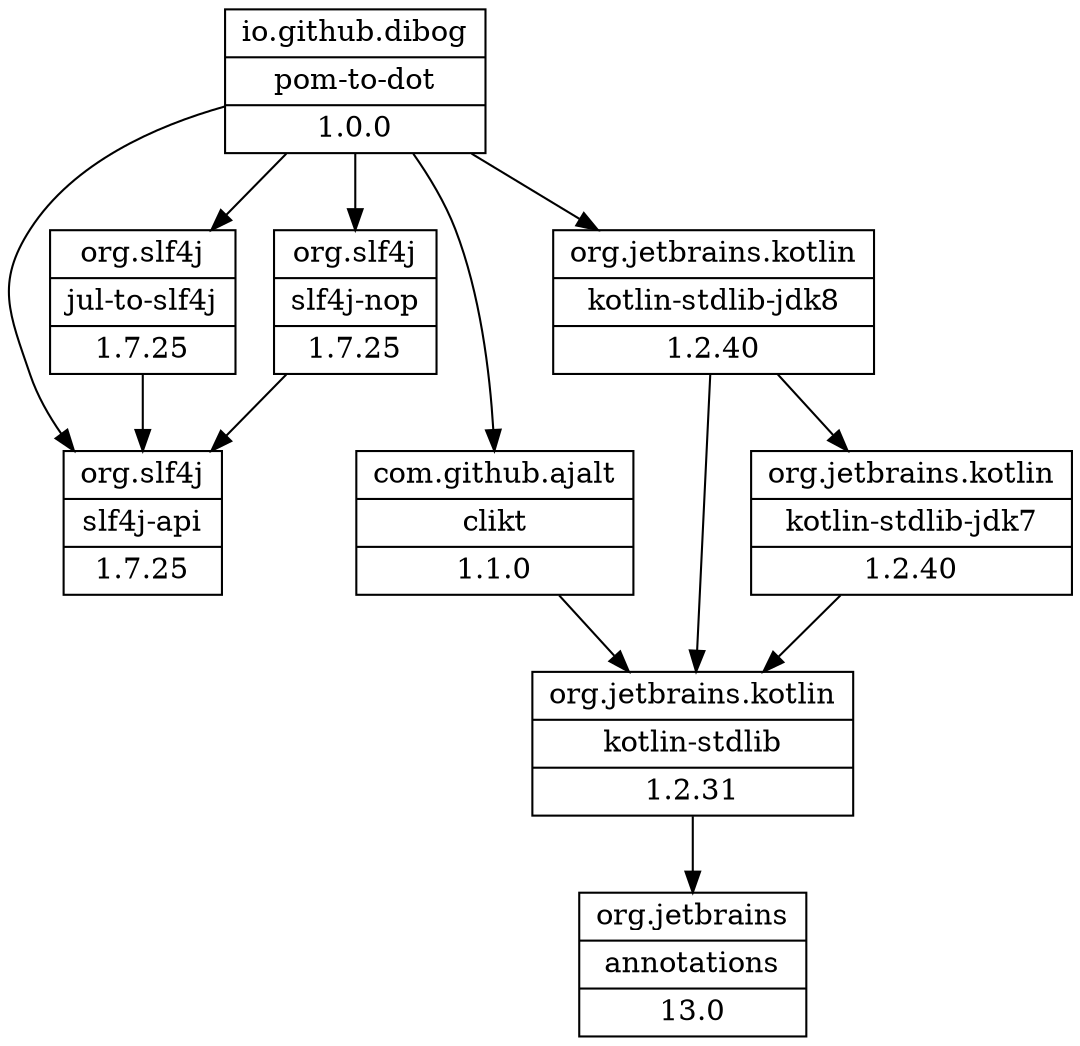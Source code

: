 digraph pom {
  "io.github.dibog:pom-to-dot:jar:1.0.0" [shape=record, label="{ io.github.dibog | pom-to-dot | 1.0.0 }" ]
  "org.slf4j:slf4j-api:jar:1.7.25" [shape=record, label="{ org.slf4j | slf4j-api | 1.7.25 }" ]
  "org.slf4j:jul-to-slf4j:jar:1.7.25" [shape=record, label="{ org.slf4j | jul-to-slf4j | 1.7.25 }" ]
  "org.slf4j:slf4j-nop:jar:1.7.25" [shape=record, label="{ org.slf4j | slf4j-nop | 1.7.25 }" ]
  "com.github.ajalt:clikt:jar:1.1.0" [shape=record, label="{ com.github.ajalt | clikt | 1.1.0 }" ]
  "org.jetbrains.kotlin:kotlin-stdlib:jar:1.2.31" [shape=record, label="{ org.jetbrains.kotlin | kotlin-stdlib | 1.2.31 }" ]
  "org.jetbrains:annotations:jar:13.0" [shape=record, label="{ org.jetbrains | annotations | 13.0 }" ]
  "org.jetbrains.kotlin:kotlin-stdlib-jdk8:jar:1.2.40" [shape=record, label="{ org.jetbrains.kotlin | kotlin-stdlib-jdk8 | 1.2.40 }" ]
  "org.jetbrains.kotlin:kotlin-stdlib-jdk7:jar:1.2.40" [shape=record, label="{ org.jetbrains.kotlin | kotlin-stdlib-jdk7 | 1.2.40 }" ]
  "io.github.dibog:pom-to-dot:jar:1.0.0" -> "org.slf4j:slf4j-api:jar:1.7.25"
  "io.github.dibog:pom-to-dot:jar:1.0.0" -> "org.slf4j:jul-to-slf4j:jar:1.7.25"
  "io.github.dibog:pom-to-dot:jar:1.0.0" -> "org.slf4j:slf4j-nop:jar:1.7.25"
  "io.github.dibog:pom-to-dot:jar:1.0.0" -> "com.github.ajalt:clikt:jar:1.1.0"
  "io.github.dibog:pom-to-dot:jar:1.0.0" -> "org.jetbrains.kotlin:kotlin-stdlib-jdk8:jar:1.2.40"
  "org.slf4j:jul-to-slf4j:jar:1.7.25" -> "org.slf4j:slf4j-api:jar:1.7.25"
  "org.slf4j:slf4j-nop:jar:1.7.25" -> "org.slf4j:slf4j-api:jar:1.7.25"
  "com.github.ajalt:clikt:jar:1.1.0" -> "org.jetbrains.kotlin:kotlin-stdlib:jar:1.2.31"
  "org.jetbrains.kotlin:kotlin-stdlib:jar:1.2.31" -> "org.jetbrains:annotations:jar:13.0"
  "org.jetbrains.kotlin:kotlin-stdlib-jdk8:jar:1.2.40" -> "org.jetbrains.kotlin:kotlin-stdlib:jar:1.2.31"
  "org.jetbrains.kotlin:kotlin-stdlib-jdk8:jar:1.2.40" -> "org.jetbrains.kotlin:kotlin-stdlib-jdk7:jar:1.2.40"
  "org.jetbrains.kotlin:kotlin-stdlib-jdk7:jar:1.2.40" -> "org.jetbrains.kotlin:kotlin-stdlib:jar:1.2.31"
}
